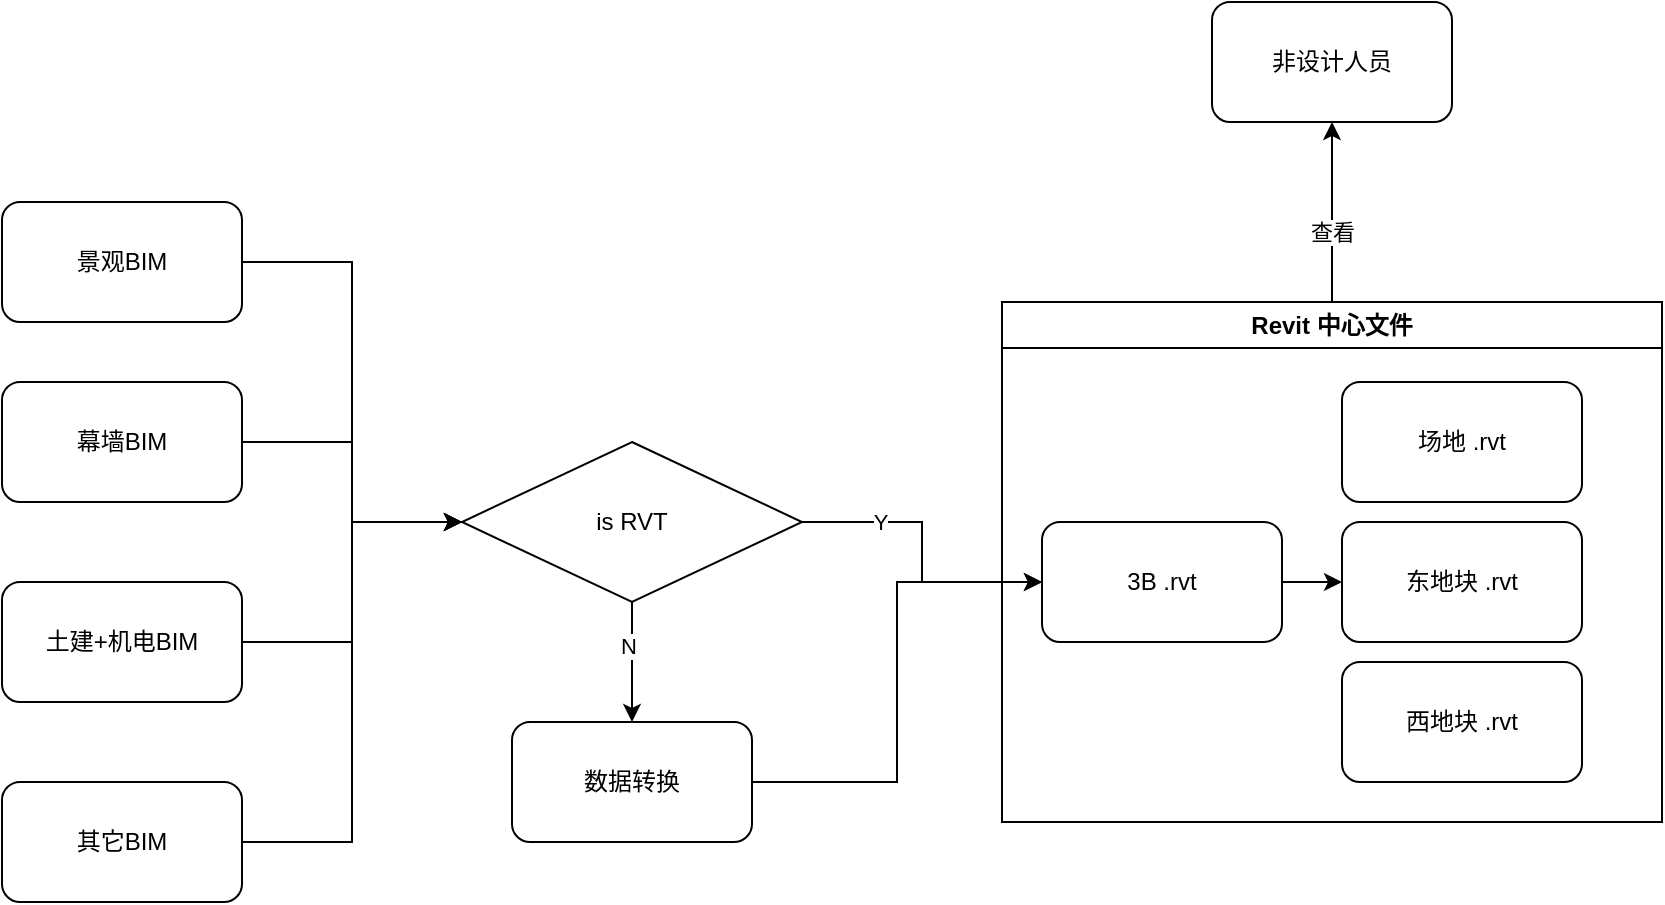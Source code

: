 <mxfile version="20.6.2" type="github">
  <diagram id="U4cOe6F4wqsMGsTpdwjb" name="第 1 页">
    <mxGraphModel dx="1185" dy="662" grid="1" gridSize="10" guides="1" tooltips="1" connect="1" arrows="1" fold="1" page="1" pageScale="1" pageWidth="827" pageHeight="1169" math="0" shadow="0">
      <root>
        <mxCell id="0" />
        <mxCell id="1" parent="0" />
        <mxCell id="fQdt8h1zAML1qWsqSuOJ-25" style="edgeStyle=orthogonalEdgeStyle;rounded=0;orthogonalLoop=1;jettySize=auto;html=1;entryX=0.5;entryY=1;entryDx=0;entryDy=0;" edge="1" parent="1" source="fQdt8h1zAML1qWsqSuOJ-7" target="fQdt8h1zAML1qWsqSuOJ-24">
          <mxGeometry relative="1" as="geometry" />
        </mxCell>
        <mxCell id="fQdt8h1zAML1qWsqSuOJ-26" value="查看" style="edgeLabel;html=1;align=center;verticalAlign=middle;resizable=0;points=[];" vertex="1" connectable="0" parent="fQdt8h1zAML1qWsqSuOJ-25">
          <mxGeometry x="-0.221" relative="1" as="geometry">
            <mxPoint as="offset" />
          </mxGeometry>
        </mxCell>
        <mxCell id="fQdt8h1zAML1qWsqSuOJ-7" value="Revit 中心文件" style="swimlane;whiteSpace=wrap;html=1;" vertex="1" parent="1">
          <mxGeometry x="700" y="220" width="330" height="260" as="geometry" />
        </mxCell>
        <mxCell id="fQdt8h1zAML1qWsqSuOJ-2" value="场地 .rvt" style="rounded=1;whiteSpace=wrap;html=1;" vertex="1" parent="fQdt8h1zAML1qWsqSuOJ-7">
          <mxGeometry x="170" y="40" width="120" height="60" as="geometry" />
        </mxCell>
        <mxCell id="fQdt8h1zAML1qWsqSuOJ-3" value="东地块 .rvt" style="rounded=1;whiteSpace=wrap;html=1;" vertex="1" parent="fQdt8h1zAML1qWsqSuOJ-7">
          <mxGeometry x="170" y="110" width="120" height="60" as="geometry" />
        </mxCell>
        <mxCell id="fQdt8h1zAML1qWsqSuOJ-4" value="西地块 .rvt" style="rounded=1;whiteSpace=wrap;html=1;" vertex="1" parent="fQdt8h1zAML1qWsqSuOJ-7">
          <mxGeometry x="170" y="180" width="120" height="60" as="geometry" />
        </mxCell>
        <mxCell id="fQdt8h1zAML1qWsqSuOJ-6" style="edgeStyle=orthogonalEdgeStyle;rounded=0;orthogonalLoop=1;jettySize=auto;html=1;" edge="1" parent="fQdt8h1zAML1qWsqSuOJ-7" source="fQdt8h1zAML1qWsqSuOJ-5" target="fQdt8h1zAML1qWsqSuOJ-3">
          <mxGeometry relative="1" as="geometry" />
        </mxCell>
        <mxCell id="fQdt8h1zAML1qWsqSuOJ-5" value="3B .rvt" style="rounded=1;whiteSpace=wrap;html=1;" vertex="1" parent="fQdt8h1zAML1qWsqSuOJ-7">
          <mxGeometry x="20" y="110" width="120" height="60" as="geometry" />
        </mxCell>
        <mxCell id="fQdt8h1zAML1qWsqSuOJ-14" style="edgeStyle=orthogonalEdgeStyle;rounded=0;orthogonalLoop=1;jettySize=auto;html=1;entryX=0;entryY=0.5;entryDx=0;entryDy=0;" edge="1" parent="1" source="fQdt8h1zAML1qWsqSuOJ-8" target="fQdt8h1zAML1qWsqSuOJ-13">
          <mxGeometry relative="1" as="geometry" />
        </mxCell>
        <mxCell id="fQdt8h1zAML1qWsqSuOJ-8" value="景观BIM" style="rounded=1;whiteSpace=wrap;html=1;" vertex="1" parent="1">
          <mxGeometry x="200" y="170" width="120" height="60" as="geometry" />
        </mxCell>
        <mxCell id="fQdt8h1zAML1qWsqSuOJ-15" style="edgeStyle=orthogonalEdgeStyle;rounded=0;orthogonalLoop=1;jettySize=auto;html=1;entryX=0;entryY=0.5;entryDx=0;entryDy=0;" edge="1" parent="1" source="fQdt8h1zAML1qWsqSuOJ-9" target="fQdt8h1zAML1qWsqSuOJ-13">
          <mxGeometry relative="1" as="geometry" />
        </mxCell>
        <mxCell id="fQdt8h1zAML1qWsqSuOJ-9" value="幕墙BIM" style="rounded=1;whiteSpace=wrap;html=1;" vertex="1" parent="1">
          <mxGeometry x="200" y="260" width="120" height="60" as="geometry" />
        </mxCell>
        <mxCell id="fQdt8h1zAML1qWsqSuOJ-16" style="edgeStyle=orthogonalEdgeStyle;rounded=0;orthogonalLoop=1;jettySize=auto;html=1;entryX=0;entryY=0.5;entryDx=0;entryDy=0;" edge="1" parent="1" source="fQdt8h1zAML1qWsqSuOJ-10" target="fQdt8h1zAML1qWsqSuOJ-13">
          <mxGeometry relative="1" as="geometry" />
        </mxCell>
        <mxCell id="fQdt8h1zAML1qWsqSuOJ-10" value="土建+机电BIM" style="rounded=1;whiteSpace=wrap;html=1;" vertex="1" parent="1">
          <mxGeometry x="200" y="360" width="120" height="60" as="geometry" />
        </mxCell>
        <mxCell id="fQdt8h1zAML1qWsqSuOJ-17" style="edgeStyle=orthogonalEdgeStyle;rounded=0;orthogonalLoop=1;jettySize=auto;html=1;entryX=0;entryY=0.5;entryDx=0;entryDy=0;" edge="1" parent="1" source="fQdt8h1zAML1qWsqSuOJ-11" target="fQdt8h1zAML1qWsqSuOJ-13">
          <mxGeometry relative="1" as="geometry" />
        </mxCell>
        <mxCell id="fQdt8h1zAML1qWsqSuOJ-11" value="其它BIM" style="rounded=1;whiteSpace=wrap;html=1;" vertex="1" parent="1">
          <mxGeometry x="200" y="460" width="120" height="60" as="geometry" />
        </mxCell>
        <mxCell id="fQdt8h1zAML1qWsqSuOJ-18" style="edgeStyle=orthogonalEdgeStyle;rounded=0;orthogonalLoop=1;jettySize=auto;html=1;" edge="1" parent="1" source="fQdt8h1zAML1qWsqSuOJ-13" target="fQdt8h1zAML1qWsqSuOJ-5">
          <mxGeometry relative="1" as="geometry" />
        </mxCell>
        <mxCell id="fQdt8h1zAML1qWsqSuOJ-19" value="Y" style="edgeLabel;html=1;align=center;verticalAlign=middle;resizable=0;points=[];" vertex="1" connectable="0" parent="fQdt8h1zAML1qWsqSuOJ-18">
          <mxGeometry x="-0.256" relative="1" as="geometry">
            <mxPoint x="-17" as="offset" />
          </mxGeometry>
        </mxCell>
        <mxCell id="fQdt8h1zAML1qWsqSuOJ-21" style="edgeStyle=orthogonalEdgeStyle;rounded=0;orthogonalLoop=1;jettySize=auto;html=1;" edge="1" parent="1" source="fQdt8h1zAML1qWsqSuOJ-13" target="fQdt8h1zAML1qWsqSuOJ-20">
          <mxGeometry relative="1" as="geometry" />
        </mxCell>
        <mxCell id="fQdt8h1zAML1qWsqSuOJ-22" value="N" style="edgeLabel;html=1;align=center;verticalAlign=middle;resizable=0;points=[];" vertex="1" connectable="0" parent="fQdt8h1zAML1qWsqSuOJ-21">
          <mxGeometry x="-0.28" y="-2" relative="1" as="geometry">
            <mxPoint as="offset" />
          </mxGeometry>
        </mxCell>
        <mxCell id="fQdt8h1zAML1qWsqSuOJ-13" value="is RVT" style="rhombus;whiteSpace=wrap;html=1;" vertex="1" parent="1">
          <mxGeometry x="430" y="290" width="170" height="80" as="geometry" />
        </mxCell>
        <mxCell id="fQdt8h1zAML1qWsqSuOJ-23" style="edgeStyle=orthogonalEdgeStyle;rounded=0;orthogonalLoop=1;jettySize=auto;html=1;entryX=0;entryY=0.5;entryDx=0;entryDy=0;" edge="1" parent="1" source="fQdt8h1zAML1qWsqSuOJ-20" target="fQdt8h1zAML1qWsqSuOJ-5">
          <mxGeometry relative="1" as="geometry" />
        </mxCell>
        <mxCell id="fQdt8h1zAML1qWsqSuOJ-20" value="数据转换" style="rounded=1;whiteSpace=wrap;html=1;" vertex="1" parent="1">
          <mxGeometry x="455" y="430" width="120" height="60" as="geometry" />
        </mxCell>
        <mxCell id="fQdt8h1zAML1qWsqSuOJ-24" value="非设计人员" style="rounded=1;whiteSpace=wrap;html=1;" vertex="1" parent="1">
          <mxGeometry x="805" y="70" width="120" height="60" as="geometry" />
        </mxCell>
      </root>
    </mxGraphModel>
  </diagram>
</mxfile>

